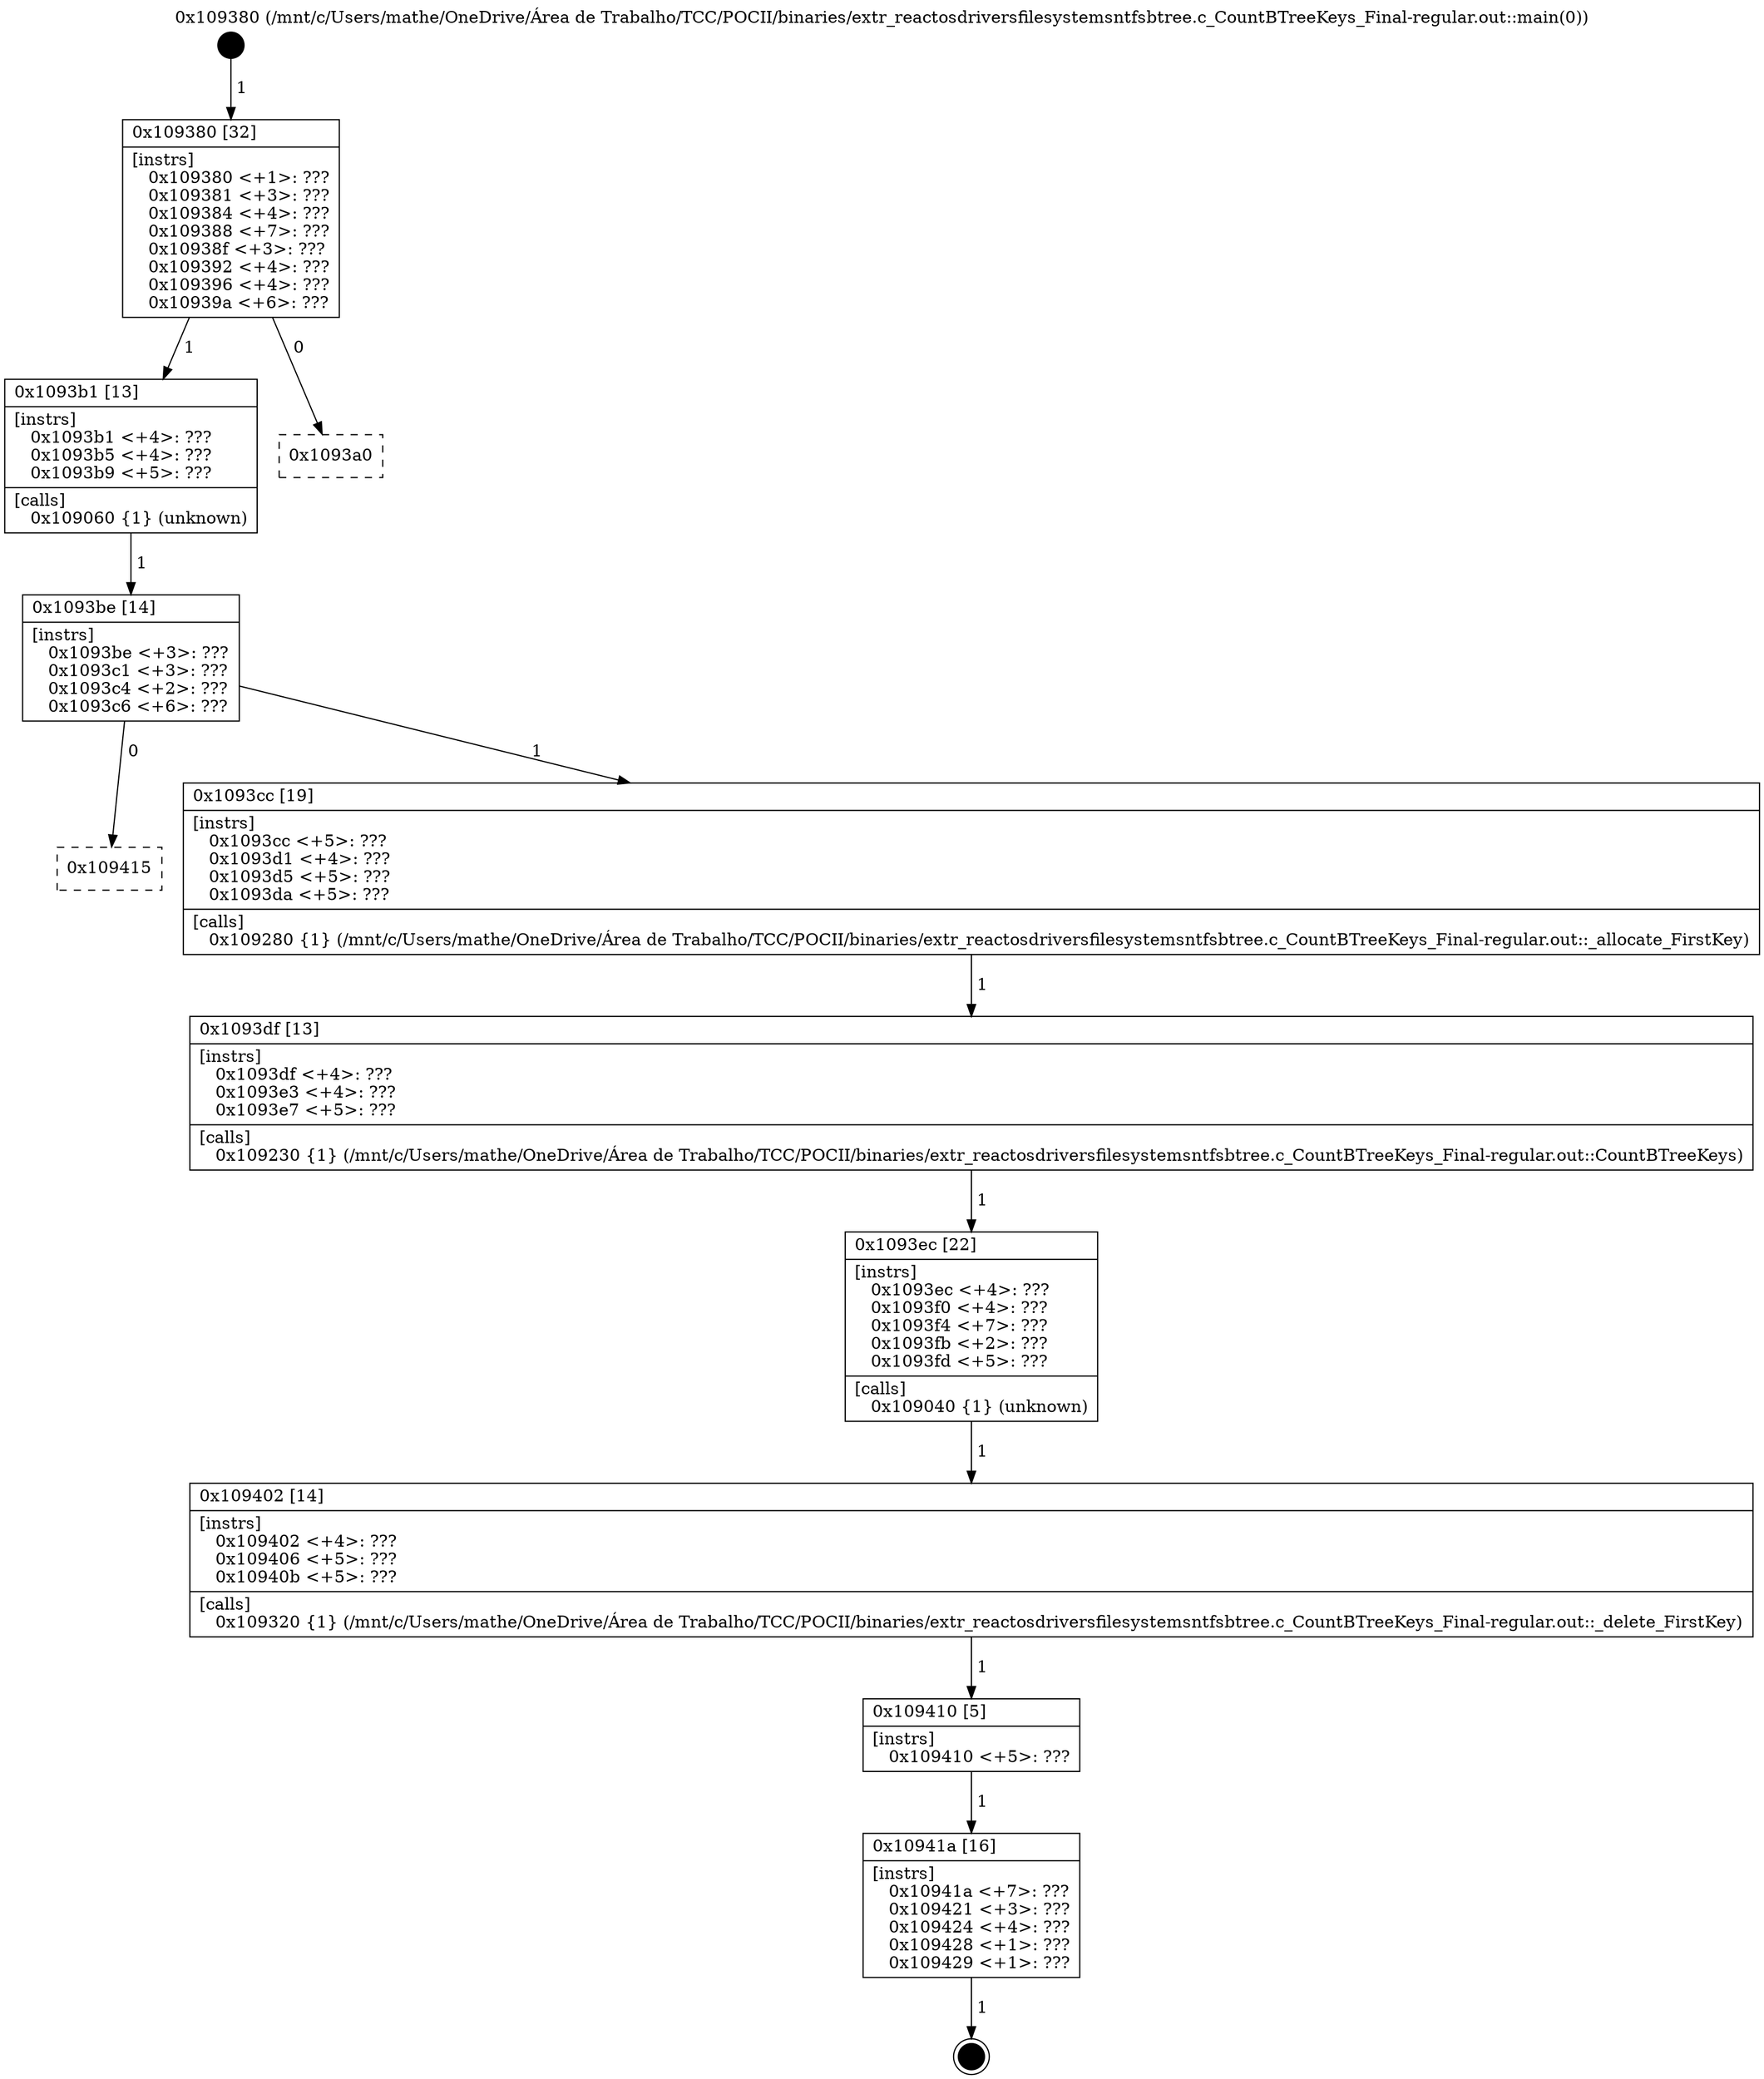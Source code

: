 digraph "0x109380" {
  label = "0x109380 (/mnt/c/Users/mathe/OneDrive/Área de Trabalho/TCC/POCII/binaries/extr_reactosdriversfilesystemsntfsbtree.c_CountBTreeKeys_Final-regular.out::main(0))"
  labelloc = "t"
  node[shape=record]

  Entry [label="",width=0.3,height=0.3,shape=circle,fillcolor=black,style=filled]
  "0x109380" [label="{
     0x109380 [32]\l
     | [instrs]\l
     &nbsp;&nbsp;0x109380 \<+1\>: ???\l
     &nbsp;&nbsp;0x109381 \<+3\>: ???\l
     &nbsp;&nbsp;0x109384 \<+4\>: ???\l
     &nbsp;&nbsp;0x109388 \<+7\>: ???\l
     &nbsp;&nbsp;0x10938f \<+3\>: ???\l
     &nbsp;&nbsp;0x109392 \<+4\>: ???\l
     &nbsp;&nbsp;0x109396 \<+4\>: ???\l
     &nbsp;&nbsp;0x10939a \<+6\>: ???\l
  }"]
  "0x1093b1" [label="{
     0x1093b1 [13]\l
     | [instrs]\l
     &nbsp;&nbsp;0x1093b1 \<+4\>: ???\l
     &nbsp;&nbsp;0x1093b5 \<+4\>: ???\l
     &nbsp;&nbsp;0x1093b9 \<+5\>: ???\l
     | [calls]\l
     &nbsp;&nbsp;0x109060 \{1\} (unknown)\l
  }"]
  "0x1093a0" [label="{
     0x1093a0\l
  }", style=dashed]
  "0x1093be" [label="{
     0x1093be [14]\l
     | [instrs]\l
     &nbsp;&nbsp;0x1093be \<+3\>: ???\l
     &nbsp;&nbsp;0x1093c1 \<+3\>: ???\l
     &nbsp;&nbsp;0x1093c4 \<+2\>: ???\l
     &nbsp;&nbsp;0x1093c6 \<+6\>: ???\l
  }"]
  "0x109415" [label="{
     0x109415\l
  }", style=dashed]
  "0x1093cc" [label="{
     0x1093cc [19]\l
     | [instrs]\l
     &nbsp;&nbsp;0x1093cc \<+5\>: ???\l
     &nbsp;&nbsp;0x1093d1 \<+4\>: ???\l
     &nbsp;&nbsp;0x1093d5 \<+5\>: ???\l
     &nbsp;&nbsp;0x1093da \<+5\>: ???\l
     | [calls]\l
     &nbsp;&nbsp;0x109280 \{1\} (/mnt/c/Users/mathe/OneDrive/Área de Trabalho/TCC/POCII/binaries/extr_reactosdriversfilesystemsntfsbtree.c_CountBTreeKeys_Final-regular.out::_allocate_FirstKey)\l
  }"]
  Exit [label="",width=0.3,height=0.3,shape=circle,fillcolor=black,style=filled,peripheries=2]
  "0x1093df" [label="{
     0x1093df [13]\l
     | [instrs]\l
     &nbsp;&nbsp;0x1093df \<+4\>: ???\l
     &nbsp;&nbsp;0x1093e3 \<+4\>: ???\l
     &nbsp;&nbsp;0x1093e7 \<+5\>: ???\l
     | [calls]\l
     &nbsp;&nbsp;0x109230 \{1\} (/mnt/c/Users/mathe/OneDrive/Área de Trabalho/TCC/POCII/binaries/extr_reactosdriversfilesystemsntfsbtree.c_CountBTreeKeys_Final-regular.out::CountBTreeKeys)\l
  }"]
  "0x1093ec" [label="{
     0x1093ec [22]\l
     | [instrs]\l
     &nbsp;&nbsp;0x1093ec \<+4\>: ???\l
     &nbsp;&nbsp;0x1093f0 \<+4\>: ???\l
     &nbsp;&nbsp;0x1093f4 \<+7\>: ???\l
     &nbsp;&nbsp;0x1093fb \<+2\>: ???\l
     &nbsp;&nbsp;0x1093fd \<+5\>: ???\l
     | [calls]\l
     &nbsp;&nbsp;0x109040 \{1\} (unknown)\l
  }"]
  "0x109402" [label="{
     0x109402 [14]\l
     | [instrs]\l
     &nbsp;&nbsp;0x109402 \<+4\>: ???\l
     &nbsp;&nbsp;0x109406 \<+5\>: ???\l
     &nbsp;&nbsp;0x10940b \<+5\>: ???\l
     | [calls]\l
     &nbsp;&nbsp;0x109320 \{1\} (/mnt/c/Users/mathe/OneDrive/Área de Trabalho/TCC/POCII/binaries/extr_reactosdriversfilesystemsntfsbtree.c_CountBTreeKeys_Final-regular.out::_delete_FirstKey)\l
  }"]
  "0x109410" [label="{
     0x109410 [5]\l
     | [instrs]\l
     &nbsp;&nbsp;0x109410 \<+5\>: ???\l
  }"]
  "0x10941a" [label="{
     0x10941a [16]\l
     | [instrs]\l
     &nbsp;&nbsp;0x10941a \<+7\>: ???\l
     &nbsp;&nbsp;0x109421 \<+3\>: ???\l
     &nbsp;&nbsp;0x109424 \<+4\>: ???\l
     &nbsp;&nbsp;0x109428 \<+1\>: ???\l
     &nbsp;&nbsp;0x109429 \<+1\>: ???\l
  }"]
  Entry -> "0x109380" [label=" 1"]
  "0x109380" -> "0x1093b1" [label=" 1"]
  "0x109380" -> "0x1093a0" [label=" 0"]
  "0x1093b1" -> "0x1093be" [label=" 1"]
  "0x1093be" -> "0x109415" [label=" 0"]
  "0x1093be" -> "0x1093cc" [label=" 1"]
  "0x10941a" -> Exit [label=" 1"]
  "0x1093cc" -> "0x1093df" [label=" 1"]
  "0x1093df" -> "0x1093ec" [label=" 1"]
  "0x1093ec" -> "0x109402" [label=" 1"]
  "0x109402" -> "0x109410" [label=" 1"]
  "0x109410" -> "0x10941a" [label=" 1"]
}
